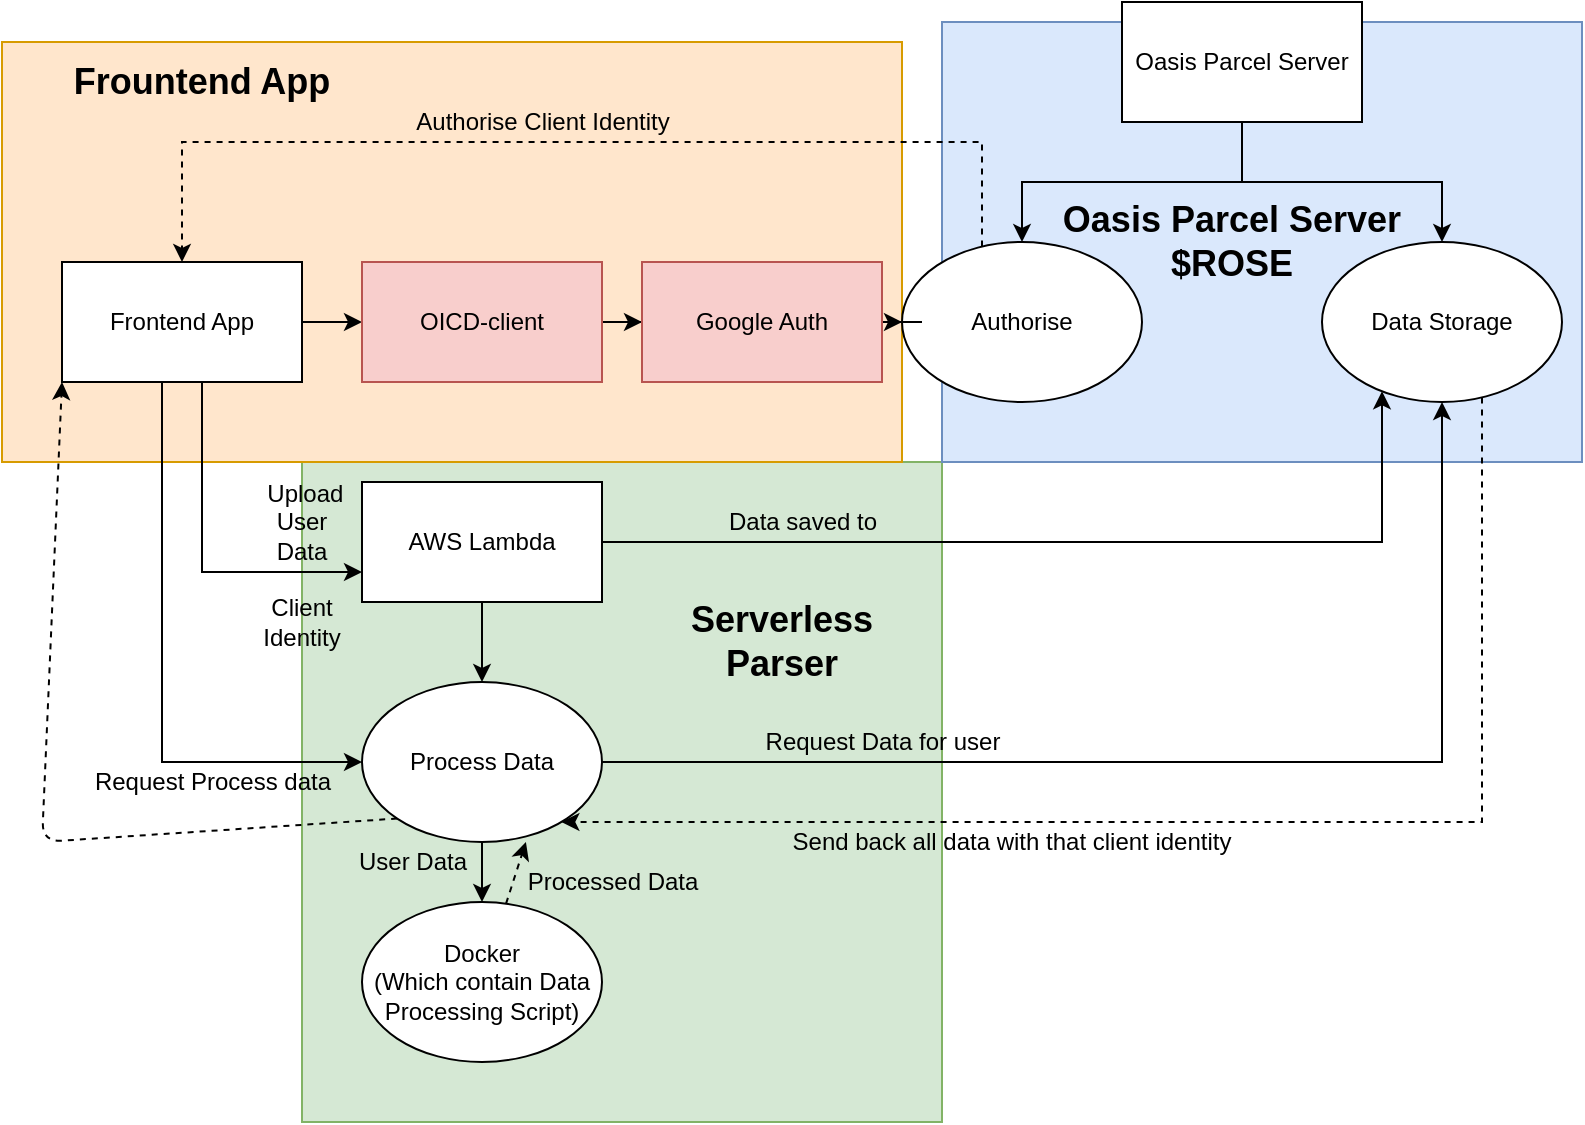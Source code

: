 <mxfile version="13.10.4" type="github"><diagram id="kSlXH5EdO3-6hjxo-Fiu" name="Page-1"><mxGraphModel dx="943" dy="525" grid="1" gridSize="10" guides="1" tooltips="1" connect="1" arrows="1" fold="1" page="1" pageScale="1" pageWidth="827" pageHeight="1169" math="0" shadow="0"><root><mxCell id="0"/><mxCell id="1" parent="0"/><mxCell id="xbVEstwkcW1VQXTJNAXk-52" value="" style="rounded=0;whiteSpace=wrap;html=1;fillColor=#d5e8d4;strokeColor=#82b366;" vertex="1" parent="1"><mxGeometry x="170" y="230" width="320" height="330" as="geometry"/></mxCell><mxCell id="xbVEstwkcW1VQXTJNAXk-50" value="" style="rounded=0;whiteSpace=wrap;html=1;fillColor=#dae8fc;strokeColor=#6c8ebf;" vertex="1" parent="1"><mxGeometry x="490" y="10" width="320" height="220" as="geometry"/></mxCell><mxCell id="xbVEstwkcW1VQXTJNAXk-48" value="" style="rounded=0;whiteSpace=wrap;html=1;fillColor=#ffe6cc;strokeColor=#d79b00;" vertex="1" parent="1"><mxGeometry x="20" y="20" width="450" height="210" as="geometry"/></mxCell><mxCell id="xbVEstwkcW1VQXTJNAXk-3" style="edgeStyle=orthogonalEdgeStyle;rounded=0;orthogonalLoop=1;jettySize=auto;html=1;" edge="1" parent="1" source="xbVEstwkcW1VQXTJNAXk-1" target="xbVEstwkcW1VQXTJNAXk-2"><mxGeometry relative="1" as="geometry"/></mxCell><mxCell id="xbVEstwkcW1VQXTJNAXk-14" style="edgeStyle=orthogonalEdgeStyle;rounded=0;orthogonalLoop=1;jettySize=auto;html=1;entryX=0;entryY=0.75;entryDx=0;entryDy=0;" edge="1" parent="1" source="xbVEstwkcW1VQXTJNAXk-1" target="xbVEstwkcW1VQXTJNAXk-13"><mxGeometry relative="1" as="geometry"><Array as="points"><mxPoint x="120" y="285"/></Array></mxGeometry></mxCell><mxCell id="xbVEstwkcW1VQXTJNAXk-26" style="edgeStyle=orthogonalEdgeStyle;rounded=0;orthogonalLoop=1;jettySize=auto;html=1;" edge="1" parent="1" source="xbVEstwkcW1VQXTJNAXk-1" target="xbVEstwkcW1VQXTJNAXk-24"><mxGeometry relative="1" as="geometry"><Array as="points"><mxPoint x="100" y="380"/></Array></mxGeometry></mxCell><mxCell id="xbVEstwkcW1VQXTJNAXk-1" value="Frontend App" style="rounded=0;whiteSpace=wrap;html=1;" vertex="1" parent="1"><mxGeometry x="50" y="130" width="120" height="60" as="geometry"/></mxCell><mxCell id="xbVEstwkcW1VQXTJNAXk-10" style="edgeStyle=orthogonalEdgeStyle;rounded=0;orthogonalLoop=1;jettySize=auto;html=1;" edge="1" parent="1" source="xbVEstwkcW1VQXTJNAXk-2" target="xbVEstwkcW1VQXTJNAXk-9"><mxGeometry relative="1" as="geometry"/></mxCell><mxCell id="xbVEstwkcW1VQXTJNAXk-2" value="OICD-client" style="rounded=0;whiteSpace=wrap;html=1;fillColor=#f8cecc;strokeColor=#b85450;" vertex="1" parent="1"><mxGeometry x="200" y="130" width="120" height="60" as="geometry"/></mxCell><mxCell id="xbVEstwkcW1VQXTJNAXk-6" style="edgeStyle=orthogonalEdgeStyle;rounded=0;orthogonalLoop=1;jettySize=auto;html=1;" edge="1" parent="1" source="xbVEstwkcW1VQXTJNAXk-4" target="xbVEstwkcW1VQXTJNAXk-5"><mxGeometry relative="1" as="geometry"/></mxCell><mxCell id="xbVEstwkcW1VQXTJNAXk-8" style="edgeStyle=orthogonalEdgeStyle;rounded=0;orthogonalLoop=1;jettySize=auto;html=1;" edge="1" parent="1" source="xbVEstwkcW1VQXTJNAXk-4" target="xbVEstwkcW1VQXTJNAXk-7"><mxGeometry relative="1" as="geometry"/></mxCell><mxCell id="xbVEstwkcW1VQXTJNAXk-4" value="Oasis Parcel Server" style="rounded=0;whiteSpace=wrap;html=1;" vertex="1" parent="1"><mxGeometry x="580" width="120" height="60" as="geometry"/></mxCell><mxCell id="xbVEstwkcW1VQXTJNAXk-17" style="edgeStyle=orthogonalEdgeStyle;rounded=0;orthogonalLoop=1;jettySize=auto;html=1;dashed=1;" edge="1" parent="1" source="xbVEstwkcW1VQXTJNAXk-5" target="xbVEstwkcW1VQXTJNAXk-1"><mxGeometry relative="1" as="geometry"><Array as="points"><mxPoint x="510" y="70"/><mxPoint x="110" y="70"/></Array></mxGeometry></mxCell><mxCell id="xbVEstwkcW1VQXTJNAXk-5" value="Authorise" style="ellipse;whiteSpace=wrap;html=1;" vertex="1" parent="1"><mxGeometry x="470" y="120" width="120" height="80" as="geometry"/></mxCell><mxCell id="xbVEstwkcW1VQXTJNAXk-35" style="edgeStyle=orthogonalEdgeStyle;rounded=0;orthogonalLoop=1;jettySize=auto;html=1;dashed=1;" edge="1" parent="1" source="xbVEstwkcW1VQXTJNAXk-7" target="xbVEstwkcW1VQXTJNAXk-24"><mxGeometry relative="1" as="geometry"><Array as="points"><mxPoint x="760" y="410"/></Array></mxGeometry></mxCell><mxCell id="xbVEstwkcW1VQXTJNAXk-7" value="Data Storage" style="ellipse;whiteSpace=wrap;html=1;" vertex="1" parent="1"><mxGeometry x="680" y="120" width="120" height="80" as="geometry"/></mxCell><mxCell id="xbVEstwkcW1VQXTJNAXk-12" style="edgeStyle=orthogonalEdgeStyle;rounded=0;orthogonalLoop=1;jettySize=auto;html=1;" edge="1" parent="1" source="xbVEstwkcW1VQXTJNAXk-9" target="xbVEstwkcW1VQXTJNAXk-5"><mxGeometry relative="1" as="geometry"/></mxCell><mxCell id="xbVEstwkcW1VQXTJNAXk-9" value="Google Auth" style="rounded=0;whiteSpace=wrap;html=1;fillColor=#f8cecc;strokeColor=#b85450;" vertex="1" parent="1"><mxGeometry x="340" y="130" width="120" height="60" as="geometry"/></mxCell><mxCell id="xbVEstwkcW1VQXTJNAXk-15" style="edgeStyle=orthogonalEdgeStyle;rounded=0;orthogonalLoop=1;jettySize=auto;html=1;" edge="1" parent="1" source="xbVEstwkcW1VQXTJNAXk-13" target="xbVEstwkcW1VQXTJNAXk-7"><mxGeometry relative="1" as="geometry"><Array as="points"><mxPoint x="710" y="270"/></Array></mxGeometry></mxCell><mxCell id="xbVEstwkcW1VQXTJNAXk-29" style="edgeStyle=orthogonalEdgeStyle;rounded=0;orthogonalLoop=1;jettySize=auto;html=1;" edge="1" parent="1" source="xbVEstwkcW1VQXTJNAXk-13" target="xbVEstwkcW1VQXTJNAXk-24"><mxGeometry relative="1" as="geometry"/></mxCell><mxCell id="xbVEstwkcW1VQXTJNAXk-13" value="AWS Lambda" style="rounded=0;whiteSpace=wrap;html=1;" vertex="1" parent="1"><mxGeometry x="200" y="240" width="120" height="60" as="geometry"/></mxCell><mxCell id="xbVEstwkcW1VQXTJNAXk-18" value="Authorise Client Identity" style="text;html=1;align=center;verticalAlign=middle;resizable=0;points=[];autosize=1;" vertex="1" parent="1"><mxGeometry x="220" y="50" width="140" height="20" as="geometry"/></mxCell><mxCell id="xbVEstwkcW1VQXTJNAXk-19" value="Client Identity" style="text;html=1;strokeColor=none;fillColor=none;align=center;verticalAlign=middle;whiteSpace=wrap;rounded=0;" vertex="1" parent="1"><mxGeometry x="150" y="300" width="40" height="20" as="geometry"/></mxCell><mxCell id="xbVEstwkcW1VQXTJNAXk-21" value="&amp;nbsp;Upload User Data" style="text;html=1;strokeColor=none;fillColor=none;align=center;verticalAlign=middle;whiteSpace=wrap;rounded=0;" vertex="1" parent="1"><mxGeometry x="150" y="250" width="40" height="20" as="geometry"/></mxCell><mxCell id="xbVEstwkcW1VQXTJNAXk-32" style="edgeStyle=orthogonalEdgeStyle;rounded=0;orthogonalLoop=1;jettySize=auto;html=1;" edge="1" parent="1" source="xbVEstwkcW1VQXTJNAXk-24" target="xbVEstwkcW1VQXTJNAXk-31"><mxGeometry relative="1" as="geometry"/></mxCell><mxCell id="xbVEstwkcW1VQXTJNAXk-33" style="edgeStyle=orthogonalEdgeStyle;rounded=0;orthogonalLoop=1;jettySize=auto;html=1;" edge="1" parent="1" source="xbVEstwkcW1VQXTJNAXk-24" target="xbVEstwkcW1VQXTJNAXk-7"><mxGeometry relative="1" as="geometry"><Array as="points"><mxPoint x="740" y="380"/></Array></mxGeometry></mxCell><mxCell id="xbVEstwkcW1VQXTJNAXk-24" value="Process Data" style="ellipse;whiteSpace=wrap;html=1;" vertex="1" parent="1"><mxGeometry x="200" y="340" width="120" height="80" as="geometry"/></mxCell><mxCell id="xbVEstwkcW1VQXTJNAXk-25" value="Data saved to" style="text;html=1;align=center;verticalAlign=middle;resizable=0;points=[];autosize=1;" vertex="1" parent="1"><mxGeometry x="375" y="250" width="90" height="20" as="geometry"/></mxCell><mxCell id="xbVEstwkcW1VQXTJNAXk-27" value="Request Process data" style="text;html=1;align=center;verticalAlign=middle;resizable=0;points=[];autosize=1;" vertex="1" parent="1"><mxGeometry x="60" y="380" width="130" height="20" as="geometry"/></mxCell><mxCell id="xbVEstwkcW1VQXTJNAXk-31" value="Docker&lt;br&gt;(Which contain Data Processing Script)" style="ellipse;whiteSpace=wrap;html=1;" vertex="1" parent="1"><mxGeometry x="200" y="450" width="120" height="80" as="geometry"/></mxCell><mxCell id="xbVEstwkcW1VQXTJNAXk-34" value="Request Data for user" style="text;html=1;align=center;verticalAlign=middle;resizable=0;points=[];autosize=1;" vertex="1" parent="1"><mxGeometry x="395" y="360" width="130" height="20" as="geometry"/></mxCell><mxCell id="xbVEstwkcW1VQXTJNAXk-37" value="Send back all data with that client identity" style="text;html=1;strokeColor=none;fillColor=none;align=center;verticalAlign=middle;whiteSpace=wrap;rounded=0;" vertex="1" parent="1"><mxGeometry x="390" y="410" width="270" height="20" as="geometry"/></mxCell><mxCell id="xbVEstwkcW1VQXTJNAXk-41" value="User Data" style="text;html=1;align=center;verticalAlign=middle;resizable=0;points=[];autosize=1;" vertex="1" parent="1"><mxGeometry x="190" y="420" width="70" height="20" as="geometry"/></mxCell><mxCell id="xbVEstwkcW1VQXTJNAXk-44" value="" style="endArrow=classic;html=1;dashed=1;entryX=0.683;entryY=1;entryDx=0;entryDy=0;entryPerimeter=0;" edge="1" parent="1" source="xbVEstwkcW1VQXTJNAXk-31" target="xbVEstwkcW1VQXTJNAXk-24"><mxGeometry width="50" height="50" relative="1" as="geometry"><mxPoint x="390" y="310" as="sourcePoint"/><mxPoint x="440" y="260" as="targetPoint"/></mxGeometry></mxCell><mxCell id="xbVEstwkcW1VQXTJNAXk-45" value="Processed Data" style="text;html=1;align=center;verticalAlign=middle;resizable=0;points=[];autosize=1;" vertex="1" parent="1"><mxGeometry x="275" y="430" width="100" height="20" as="geometry"/></mxCell><mxCell id="xbVEstwkcW1VQXTJNAXk-47" value="" style="endArrow=classic;html=1;dashed=1;entryX=0;entryY=1;entryDx=0;entryDy=0;exitX=0;exitY=1;exitDx=0;exitDy=0;" edge="1" parent="1" source="xbVEstwkcW1VQXTJNAXk-24" target="xbVEstwkcW1VQXTJNAXk-1"><mxGeometry width="50" height="50" relative="1" as="geometry"><mxPoint x="390" y="300" as="sourcePoint"/><mxPoint x="440" y="250" as="targetPoint"/><Array as="points"><mxPoint x="40" y="420"/></Array></mxGeometry></mxCell><mxCell id="xbVEstwkcW1VQXTJNAXk-49" value="&lt;b&gt;&lt;font style=&quot;font-size: 18px&quot;&gt;Frountend App&lt;/font&gt;&lt;/b&gt;" style="text;html=1;strokeColor=none;fillColor=none;align=center;verticalAlign=middle;whiteSpace=wrap;rounded=0;" vertex="1" parent="1"><mxGeometry x="30" y="30" width="180" height="20" as="geometry"/></mxCell><mxCell id="xbVEstwkcW1VQXTJNAXk-51" value="&lt;font style=&quot;font-size: 18px&quot;&gt;&lt;b&gt;Oasis Parcel Server&lt;br&gt;$ROSE&lt;br&gt;&lt;/b&gt;&lt;/font&gt;" style="text;html=1;strokeColor=none;fillColor=none;align=center;verticalAlign=middle;whiteSpace=wrap;rounded=0;" vertex="1" parent="1"><mxGeometry x="525" y="110" width="220" height="20" as="geometry"/></mxCell><mxCell id="xbVEstwkcW1VQXTJNAXk-53" value="&lt;font style=&quot;font-size: 18px&quot;&gt;&lt;b&gt;Serverless Parser&lt;/b&gt;&lt;/font&gt;" style="text;html=1;strokeColor=none;fillColor=none;align=center;verticalAlign=middle;whiteSpace=wrap;rounded=0;" vertex="1" parent="1"><mxGeometry x="360" y="310" width="100" height="20" as="geometry"/></mxCell></root></mxGraphModel></diagram></mxfile>